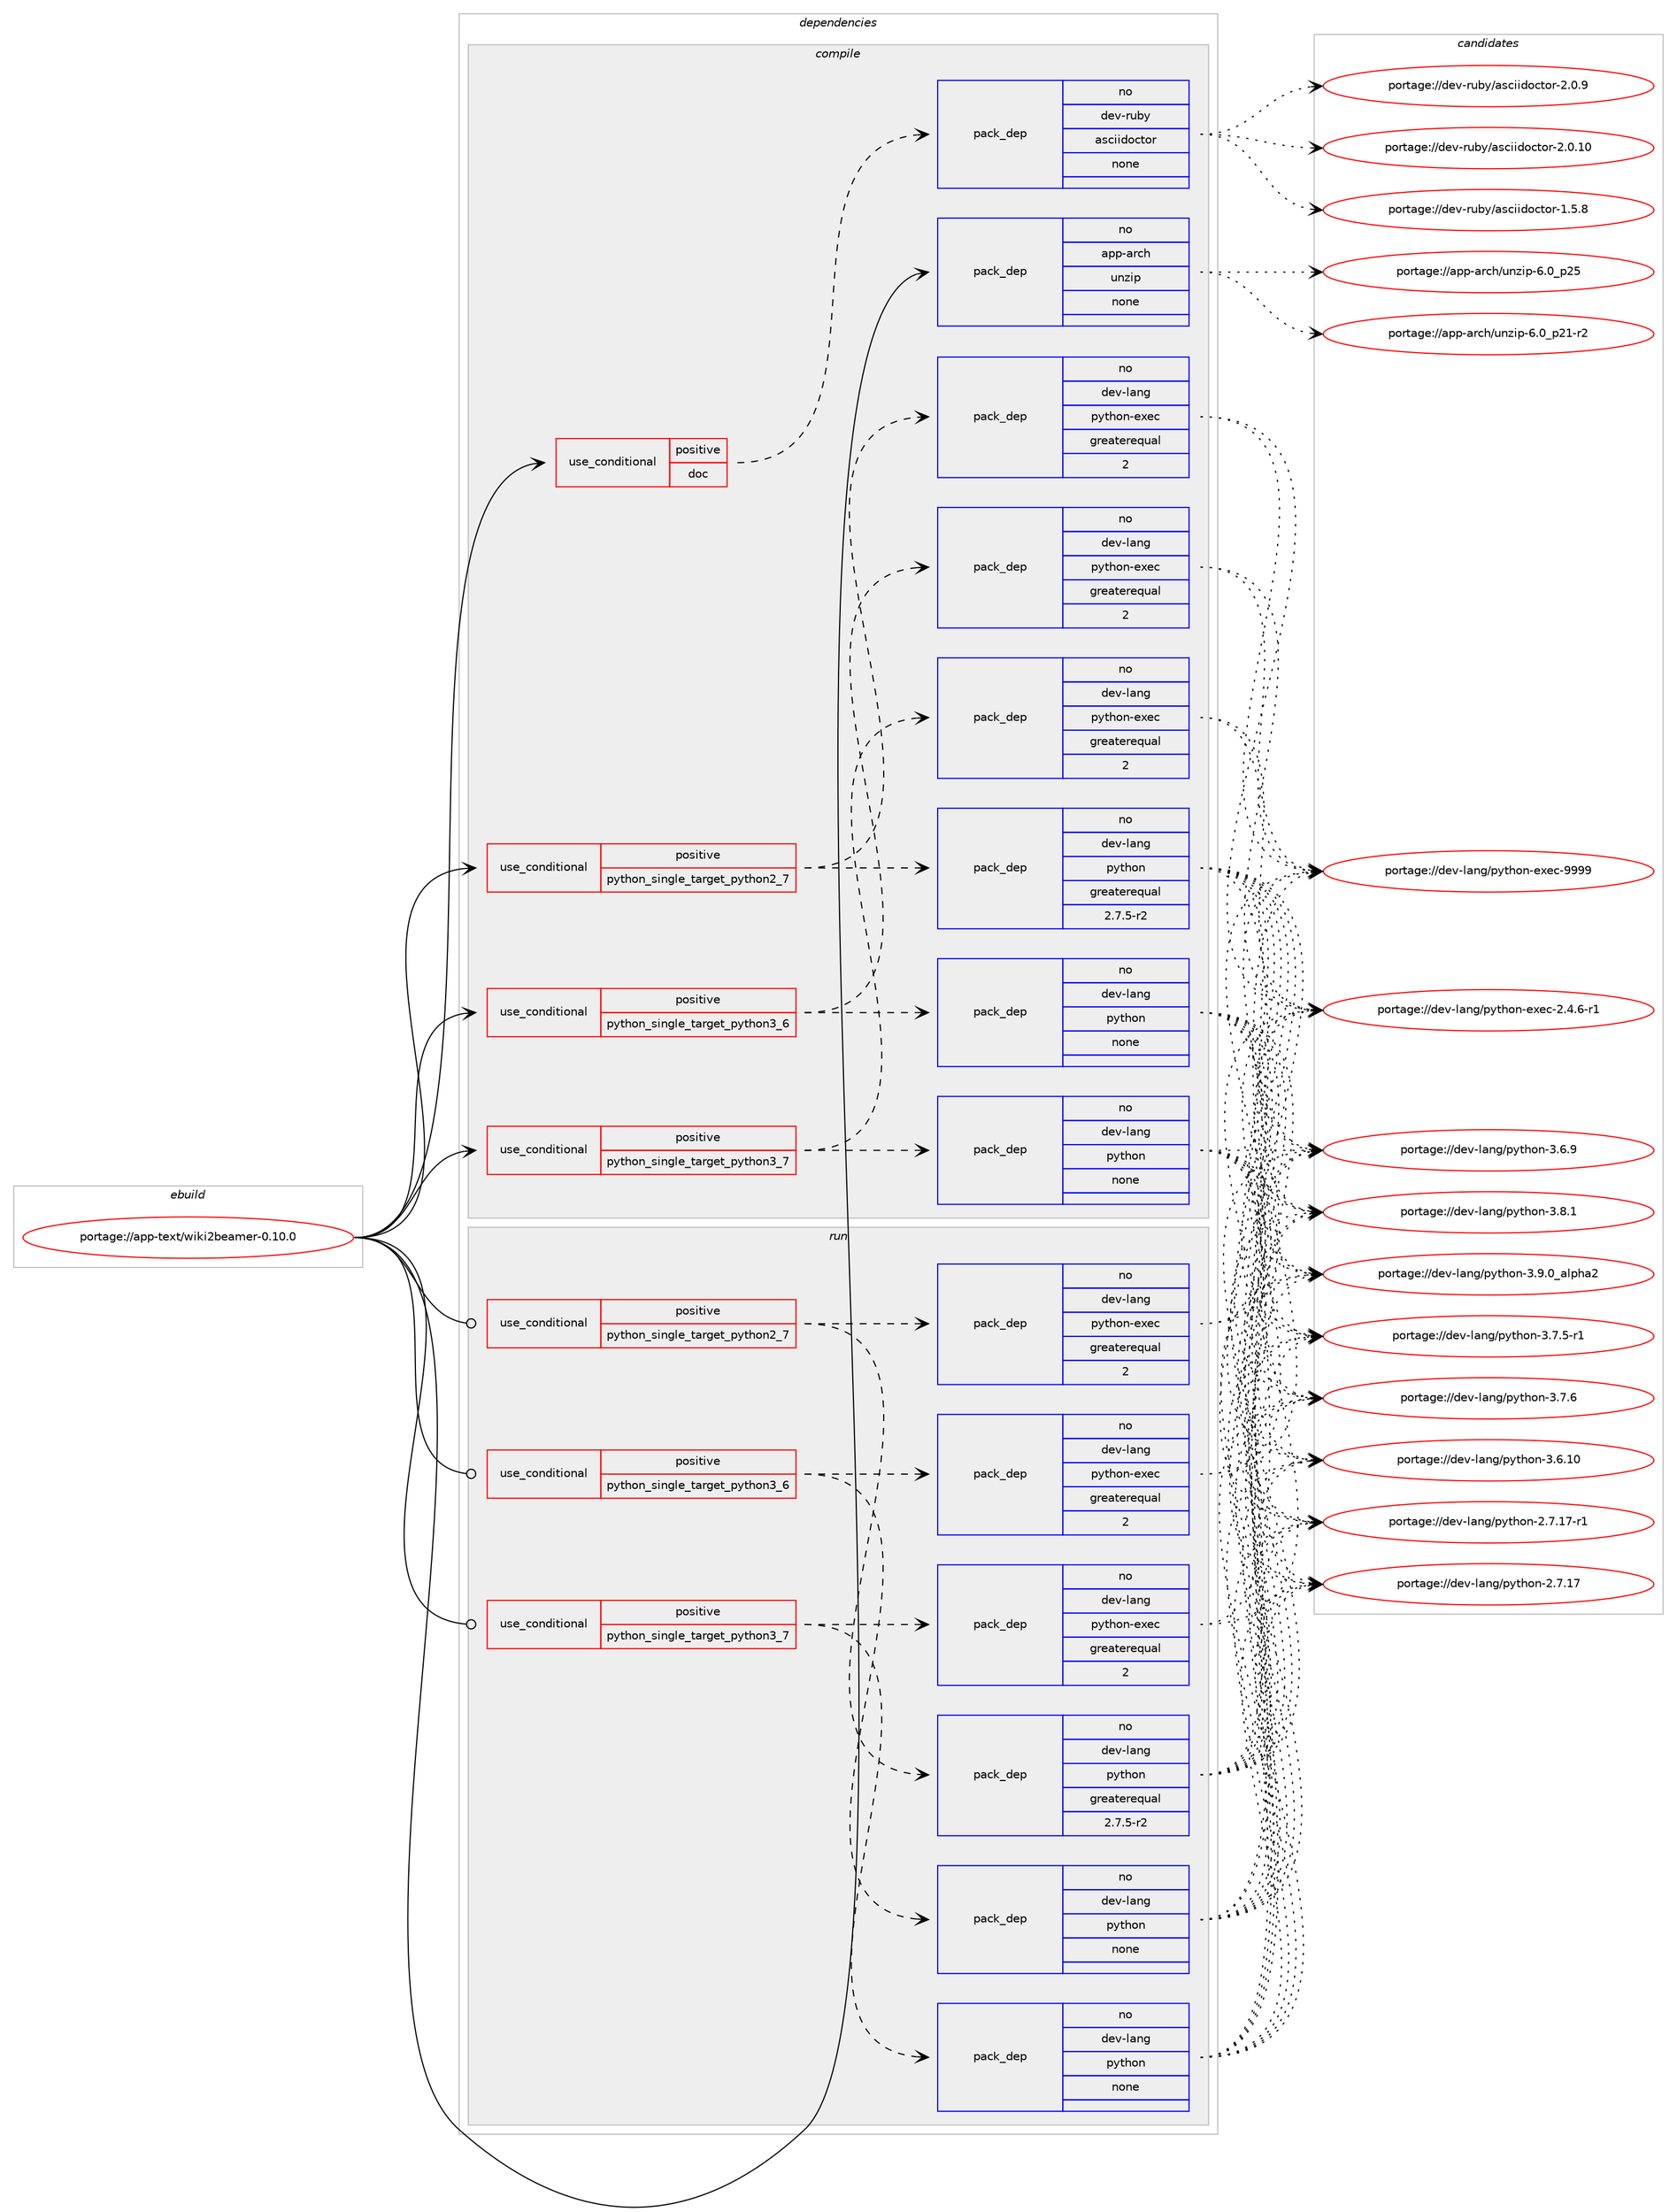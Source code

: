 digraph prolog {

# *************
# Graph options
# *************

newrank=true;
concentrate=true;
compound=true;
graph [rankdir=LR,fontname=Helvetica,fontsize=10,ranksep=1.5];#, ranksep=2.5, nodesep=0.2];
edge  [arrowhead=vee];
node  [fontname=Helvetica,fontsize=10];

# **********
# The ebuild
# **********

subgraph cluster_leftcol {
color=gray;
label=<<i>ebuild</i>>;
id [label="portage://app-text/wiki2beamer-0.10.0", color=red, width=4, href="../app-text/wiki2beamer-0.10.0.svg"];
}

# ****************
# The dependencies
# ****************

subgraph cluster_midcol {
color=gray;
label=<<i>dependencies</i>>;
subgraph cluster_compile {
fillcolor="#eeeeee";
style=filled;
label=<<i>compile</i>>;
subgraph cond139345 {
dependency591579 [label=<<TABLE BORDER="0" CELLBORDER="1" CELLSPACING="0" CELLPADDING="4"><TR><TD ROWSPAN="3" CELLPADDING="10">use_conditional</TD></TR><TR><TD>positive</TD></TR><TR><TD>doc</TD></TR></TABLE>>, shape=none, color=red];
subgraph pack444349 {
dependency591580 [label=<<TABLE BORDER="0" CELLBORDER="1" CELLSPACING="0" CELLPADDING="4" WIDTH="220"><TR><TD ROWSPAN="6" CELLPADDING="30">pack_dep</TD></TR><TR><TD WIDTH="110">no</TD></TR><TR><TD>dev-ruby</TD></TR><TR><TD>asciidoctor</TD></TR><TR><TD>none</TD></TR><TR><TD></TD></TR></TABLE>>, shape=none, color=blue];
}
dependency591579:e -> dependency591580:w [weight=20,style="dashed",arrowhead="vee"];
}
id:e -> dependency591579:w [weight=20,style="solid",arrowhead="vee"];
subgraph cond139346 {
dependency591581 [label=<<TABLE BORDER="0" CELLBORDER="1" CELLSPACING="0" CELLPADDING="4"><TR><TD ROWSPAN="3" CELLPADDING="10">use_conditional</TD></TR><TR><TD>positive</TD></TR><TR><TD>python_single_target_python2_7</TD></TR></TABLE>>, shape=none, color=red];
subgraph pack444350 {
dependency591582 [label=<<TABLE BORDER="0" CELLBORDER="1" CELLSPACING="0" CELLPADDING="4" WIDTH="220"><TR><TD ROWSPAN="6" CELLPADDING="30">pack_dep</TD></TR><TR><TD WIDTH="110">no</TD></TR><TR><TD>dev-lang</TD></TR><TR><TD>python</TD></TR><TR><TD>greaterequal</TD></TR><TR><TD>2.7.5-r2</TD></TR></TABLE>>, shape=none, color=blue];
}
dependency591581:e -> dependency591582:w [weight=20,style="dashed",arrowhead="vee"];
subgraph pack444351 {
dependency591583 [label=<<TABLE BORDER="0" CELLBORDER="1" CELLSPACING="0" CELLPADDING="4" WIDTH="220"><TR><TD ROWSPAN="6" CELLPADDING="30">pack_dep</TD></TR><TR><TD WIDTH="110">no</TD></TR><TR><TD>dev-lang</TD></TR><TR><TD>python-exec</TD></TR><TR><TD>greaterequal</TD></TR><TR><TD>2</TD></TR></TABLE>>, shape=none, color=blue];
}
dependency591581:e -> dependency591583:w [weight=20,style="dashed",arrowhead="vee"];
}
id:e -> dependency591581:w [weight=20,style="solid",arrowhead="vee"];
subgraph cond139347 {
dependency591584 [label=<<TABLE BORDER="0" CELLBORDER="1" CELLSPACING="0" CELLPADDING="4"><TR><TD ROWSPAN="3" CELLPADDING="10">use_conditional</TD></TR><TR><TD>positive</TD></TR><TR><TD>python_single_target_python3_6</TD></TR></TABLE>>, shape=none, color=red];
subgraph pack444352 {
dependency591585 [label=<<TABLE BORDER="0" CELLBORDER="1" CELLSPACING="0" CELLPADDING="4" WIDTH="220"><TR><TD ROWSPAN="6" CELLPADDING="30">pack_dep</TD></TR><TR><TD WIDTH="110">no</TD></TR><TR><TD>dev-lang</TD></TR><TR><TD>python</TD></TR><TR><TD>none</TD></TR><TR><TD></TD></TR></TABLE>>, shape=none, color=blue];
}
dependency591584:e -> dependency591585:w [weight=20,style="dashed",arrowhead="vee"];
subgraph pack444353 {
dependency591586 [label=<<TABLE BORDER="0" CELLBORDER="1" CELLSPACING="0" CELLPADDING="4" WIDTH="220"><TR><TD ROWSPAN="6" CELLPADDING="30">pack_dep</TD></TR><TR><TD WIDTH="110">no</TD></TR><TR><TD>dev-lang</TD></TR><TR><TD>python-exec</TD></TR><TR><TD>greaterequal</TD></TR><TR><TD>2</TD></TR></TABLE>>, shape=none, color=blue];
}
dependency591584:e -> dependency591586:w [weight=20,style="dashed",arrowhead="vee"];
}
id:e -> dependency591584:w [weight=20,style="solid",arrowhead="vee"];
subgraph cond139348 {
dependency591587 [label=<<TABLE BORDER="0" CELLBORDER="1" CELLSPACING="0" CELLPADDING="4"><TR><TD ROWSPAN="3" CELLPADDING="10">use_conditional</TD></TR><TR><TD>positive</TD></TR><TR><TD>python_single_target_python3_7</TD></TR></TABLE>>, shape=none, color=red];
subgraph pack444354 {
dependency591588 [label=<<TABLE BORDER="0" CELLBORDER="1" CELLSPACING="0" CELLPADDING="4" WIDTH="220"><TR><TD ROWSPAN="6" CELLPADDING="30">pack_dep</TD></TR><TR><TD WIDTH="110">no</TD></TR><TR><TD>dev-lang</TD></TR><TR><TD>python</TD></TR><TR><TD>none</TD></TR><TR><TD></TD></TR></TABLE>>, shape=none, color=blue];
}
dependency591587:e -> dependency591588:w [weight=20,style="dashed",arrowhead="vee"];
subgraph pack444355 {
dependency591589 [label=<<TABLE BORDER="0" CELLBORDER="1" CELLSPACING="0" CELLPADDING="4" WIDTH="220"><TR><TD ROWSPAN="6" CELLPADDING="30">pack_dep</TD></TR><TR><TD WIDTH="110">no</TD></TR><TR><TD>dev-lang</TD></TR><TR><TD>python-exec</TD></TR><TR><TD>greaterequal</TD></TR><TR><TD>2</TD></TR></TABLE>>, shape=none, color=blue];
}
dependency591587:e -> dependency591589:w [weight=20,style="dashed",arrowhead="vee"];
}
id:e -> dependency591587:w [weight=20,style="solid",arrowhead="vee"];
subgraph pack444356 {
dependency591590 [label=<<TABLE BORDER="0" CELLBORDER="1" CELLSPACING="0" CELLPADDING="4" WIDTH="220"><TR><TD ROWSPAN="6" CELLPADDING="30">pack_dep</TD></TR><TR><TD WIDTH="110">no</TD></TR><TR><TD>app-arch</TD></TR><TR><TD>unzip</TD></TR><TR><TD>none</TD></TR><TR><TD></TD></TR></TABLE>>, shape=none, color=blue];
}
id:e -> dependency591590:w [weight=20,style="solid",arrowhead="vee"];
}
subgraph cluster_compileandrun {
fillcolor="#eeeeee";
style=filled;
label=<<i>compile and run</i>>;
}
subgraph cluster_run {
fillcolor="#eeeeee";
style=filled;
label=<<i>run</i>>;
subgraph cond139349 {
dependency591591 [label=<<TABLE BORDER="0" CELLBORDER="1" CELLSPACING="0" CELLPADDING="4"><TR><TD ROWSPAN="3" CELLPADDING="10">use_conditional</TD></TR><TR><TD>positive</TD></TR><TR><TD>python_single_target_python2_7</TD></TR></TABLE>>, shape=none, color=red];
subgraph pack444357 {
dependency591592 [label=<<TABLE BORDER="0" CELLBORDER="1" CELLSPACING="0" CELLPADDING="4" WIDTH="220"><TR><TD ROWSPAN="6" CELLPADDING="30">pack_dep</TD></TR><TR><TD WIDTH="110">no</TD></TR><TR><TD>dev-lang</TD></TR><TR><TD>python</TD></TR><TR><TD>greaterequal</TD></TR><TR><TD>2.7.5-r2</TD></TR></TABLE>>, shape=none, color=blue];
}
dependency591591:e -> dependency591592:w [weight=20,style="dashed",arrowhead="vee"];
subgraph pack444358 {
dependency591593 [label=<<TABLE BORDER="0" CELLBORDER="1" CELLSPACING="0" CELLPADDING="4" WIDTH="220"><TR><TD ROWSPAN="6" CELLPADDING="30">pack_dep</TD></TR><TR><TD WIDTH="110">no</TD></TR><TR><TD>dev-lang</TD></TR><TR><TD>python-exec</TD></TR><TR><TD>greaterequal</TD></TR><TR><TD>2</TD></TR></TABLE>>, shape=none, color=blue];
}
dependency591591:e -> dependency591593:w [weight=20,style="dashed",arrowhead="vee"];
}
id:e -> dependency591591:w [weight=20,style="solid",arrowhead="odot"];
subgraph cond139350 {
dependency591594 [label=<<TABLE BORDER="0" CELLBORDER="1" CELLSPACING="0" CELLPADDING="4"><TR><TD ROWSPAN="3" CELLPADDING="10">use_conditional</TD></TR><TR><TD>positive</TD></TR><TR><TD>python_single_target_python3_6</TD></TR></TABLE>>, shape=none, color=red];
subgraph pack444359 {
dependency591595 [label=<<TABLE BORDER="0" CELLBORDER="1" CELLSPACING="0" CELLPADDING="4" WIDTH="220"><TR><TD ROWSPAN="6" CELLPADDING="30">pack_dep</TD></TR><TR><TD WIDTH="110">no</TD></TR><TR><TD>dev-lang</TD></TR><TR><TD>python</TD></TR><TR><TD>none</TD></TR><TR><TD></TD></TR></TABLE>>, shape=none, color=blue];
}
dependency591594:e -> dependency591595:w [weight=20,style="dashed",arrowhead="vee"];
subgraph pack444360 {
dependency591596 [label=<<TABLE BORDER="0" CELLBORDER="1" CELLSPACING="0" CELLPADDING="4" WIDTH="220"><TR><TD ROWSPAN="6" CELLPADDING="30">pack_dep</TD></TR><TR><TD WIDTH="110">no</TD></TR><TR><TD>dev-lang</TD></TR><TR><TD>python-exec</TD></TR><TR><TD>greaterequal</TD></TR><TR><TD>2</TD></TR></TABLE>>, shape=none, color=blue];
}
dependency591594:e -> dependency591596:w [weight=20,style="dashed",arrowhead="vee"];
}
id:e -> dependency591594:w [weight=20,style="solid",arrowhead="odot"];
subgraph cond139351 {
dependency591597 [label=<<TABLE BORDER="0" CELLBORDER="1" CELLSPACING="0" CELLPADDING="4"><TR><TD ROWSPAN="3" CELLPADDING="10">use_conditional</TD></TR><TR><TD>positive</TD></TR><TR><TD>python_single_target_python3_7</TD></TR></TABLE>>, shape=none, color=red];
subgraph pack444361 {
dependency591598 [label=<<TABLE BORDER="0" CELLBORDER="1" CELLSPACING="0" CELLPADDING="4" WIDTH="220"><TR><TD ROWSPAN="6" CELLPADDING="30">pack_dep</TD></TR><TR><TD WIDTH="110">no</TD></TR><TR><TD>dev-lang</TD></TR><TR><TD>python</TD></TR><TR><TD>none</TD></TR><TR><TD></TD></TR></TABLE>>, shape=none, color=blue];
}
dependency591597:e -> dependency591598:w [weight=20,style="dashed",arrowhead="vee"];
subgraph pack444362 {
dependency591599 [label=<<TABLE BORDER="0" CELLBORDER="1" CELLSPACING="0" CELLPADDING="4" WIDTH="220"><TR><TD ROWSPAN="6" CELLPADDING="30">pack_dep</TD></TR><TR><TD WIDTH="110">no</TD></TR><TR><TD>dev-lang</TD></TR><TR><TD>python-exec</TD></TR><TR><TD>greaterequal</TD></TR><TR><TD>2</TD></TR></TABLE>>, shape=none, color=blue];
}
dependency591597:e -> dependency591599:w [weight=20,style="dashed",arrowhead="vee"];
}
id:e -> dependency591597:w [weight=20,style="solid",arrowhead="odot"];
}
}

# **************
# The candidates
# **************

subgraph cluster_choices {
rank=same;
color=gray;
label=<<i>candidates</i>>;

subgraph choice444349 {
color=black;
nodesep=1;
choice100101118451141179812147971159910510510011199116111114455046484657 [label="portage://dev-ruby/asciidoctor-2.0.9", color=red, width=4,href="../dev-ruby/asciidoctor-2.0.9.svg"];
choice10010111845114117981214797115991051051001119911611111445504648464948 [label="portage://dev-ruby/asciidoctor-2.0.10", color=red, width=4,href="../dev-ruby/asciidoctor-2.0.10.svg"];
choice100101118451141179812147971159910510510011199116111114454946534656 [label="portage://dev-ruby/asciidoctor-1.5.8", color=red, width=4,href="../dev-ruby/asciidoctor-1.5.8.svg"];
dependency591580:e -> choice100101118451141179812147971159910510510011199116111114455046484657:w [style=dotted,weight="100"];
dependency591580:e -> choice10010111845114117981214797115991051051001119911611111445504648464948:w [style=dotted,weight="100"];
dependency591580:e -> choice100101118451141179812147971159910510510011199116111114454946534656:w [style=dotted,weight="100"];
}
subgraph choice444350 {
color=black;
nodesep=1;
choice10010111845108971101034711212111610411111045514657464895971081121049750 [label="portage://dev-lang/python-3.9.0_alpha2", color=red, width=4,href="../dev-lang/python-3.9.0_alpha2.svg"];
choice100101118451089711010347112121116104111110455146564649 [label="portage://dev-lang/python-3.8.1", color=red, width=4,href="../dev-lang/python-3.8.1.svg"];
choice100101118451089711010347112121116104111110455146554654 [label="portage://dev-lang/python-3.7.6", color=red, width=4,href="../dev-lang/python-3.7.6.svg"];
choice1001011184510897110103471121211161041111104551465546534511449 [label="portage://dev-lang/python-3.7.5-r1", color=red, width=4,href="../dev-lang/python-3.7.5-r1.svg"];
choice100101118451089711010347112121116104111110455146544657 [label="portage://dev-lang/python-3.6.9", color=red, width=4,href="../dev-lang/python-3.6.9.svg"];
choice10010111845108971101034711212111610411111045514654464948 [label="portage://dev-lang/python-3.6.10", color=red, width=4,href="../dev-lang/python-3.6.10.svg"];
choice100101118451089711010347112121116104111110455046554649554511449 [label="portage://dev-lang/python-2.7.17-r1", color=red, width=4,href="../dev-lang/python-2.7.17-r1.svg"];
choice10010111845108971101034711212111610411111045504655464955 [label="portage://dev-lang/python-2.7.17", color=red, width=4,href="../dev-lang/python-2.7.17.svg"];
dependency591582:e -> choice10010111845108971101034711212111610411111045514657464895971081121049750:w [style=dotted,weight="100"];
dependency591582:e -> choice100101118451089711010347112121116104111110455146564649:w [style=dotted,weight="100"];
dependency591582:e -> choice100101118451089711010347112121116104111110455146554654:w [style=dotted,weight="100"];
dependency591582:e -> choice1001011184510897110103471121211161041111104551465546534511449:w [style=dotted,weight="100"];
dependency591582:e -> choice100101118451089711010347112121116104111110455146544657:w [style=dotted,weight="100"];
dependency591582:e -> choice10010111845108971101034711212111610411111045514654464948:w [style=dotted,weight="100"];
dependency591582:e -> choice100101118451089711010347112121116104111110455046554649554511449:w [style=dotted,weight="100"];
dependency591582:e -> choice10010111845108971101034711212111610411111045504655464955:w [style=dotted,weight="100"];
}
subgraph choice444351 {
color=black;
nodesep=1;
choice10010111845108971101034711212111610411111045101120101994557575757 [label="portage://dev-lang/python-exec-9999", color=red, width=4,href="../dev-lang/python-exec-9999.svg"];
choice10010111845108971101034711212111610411111045101120101994550465246544511449 [label="portage://dev-lang/python-exec-2.4.6-r1", color=red, width=4,href="../dev-lang/python-exec-2.4.6-r1.svg"];
dependency591583:e -> choice10010111845108971101034711212111610411111045101120101994557575757:w [style=dotted,weight="100"];
dependency591583:e -> choice10010111845108971101034711212111610411111045101120101994550465246544511449:w [style=dotted,weight="100"];
}
subgraph choice444352 {
color=black;
nodesep=1;
choice10010111845108971101034711212111610411111045514657464895971081121049750 [label="portage://dev-lang/python-3.9.0_alpha2", color=red, width=4,href="../dev-lang/python-3.9.0_alpha2.svg"];
choice100101118451089711010347112121116104111110455146564649 [label="portage://dev-lang/python-3.8.1", color=red, width=4,href="../dev-lang/python-3.8.1.svg"];
choice100101118451089711010347112121116104111110455146554654 [label="portage://dev-lang/python-3.7.6", color=red, width=4,href="../dev-lang/python-3.7.6.svg"];
choice1001011184510897110103471121211161041111104551465546534511449 [label="portage://dev-lang/python-3.7.5-r1", color=red, width=4,href="../dev-lang/python-3.7.5-r1.svg"];
choice100101118451089711010347112121116104111110455146544657 [label="portage://dev-lang/python-3.6.9", color=red, width=4,href="../dev-lang/python-3.6.9.svg"];
choice10010111845108971101034711212111610411111045514654464948 [label="portage://dev-lang/python-3.6.10", color=red, width=4,href="../dev-lang/python-3.6.10.svg"];
choice100101118451089711010347112121116104111110455046554649554511449 [label="portage://dev-lang/python-2.7.17-r1", color=red, width=4,href="../dev-lang/python-2.7.17-r1.svg"];
choice10010111845108971101034711212111610411111045504655464955 [label="portage://dev-lang/python-2.7.17", color=red, width=4,href="../dev-lang/python-2.7.17.svg"];
dependency591585:e -> choice10010111845108971101034711212111610411111045514657464895971081121049750:w [style=dotted,weight="100"];
dependency591585:e -> choice100101118451089711010347112121116104111110455146564649:w [style=dotted,weight="100"];
dependency591585:e -> choice100101118451089711010347112121116104111110455146554654:w [style=dotted,weight="100"];
dependency591585:e -> choice1001011184510897110103471121211161041111104551465546534511449:w [style=dotted,weight="100"];
dependency591585:e -> choice100101118451089711010347112121116104111110455146544657:w [style=dotted,weight="100"];
dependency591585:e -> choice10010111845108971101034711212111610411111045514654464948:w [style=dotted,weight="100"];
dependency591585:e -> choice100101118451089711010347112121116104111110455046554649554511449:w [style=dotted,weight="100"];
dependency591585:e -> choice10010111845108971101034711212111610411111045504655464955:w [style=dotted,weight="100"];
}
subgraph choice444353 {
color=black;
nodesep=1;
choice10010111845108971101034711212111610411111045101120101994557575757 [label="portage://dev-lang/python-exec-9999", color=red, width=4,href="../dev-lang/python-exec-9999.svg"];
choice10010111845108971101034711212111610411111045101120101994550465246544511449 [label="portage://dev-lang/python-exec-2.4.6-r1", color=red, width=4,href="../dev-lang/python-exec-2.4.6-r1.svg"];
dependency591586:e -> choice10010111845108971101034711212111610411111045101120101994557575757:w [style=dotted,weight="100"];
dependency591586:e -> choice10010111845108971101034711212111610411111045101120101994550465246544511449:w [style=dotted,weight="100"];
}
subgraph choice444354 {
color=black;
nodesep=1;
choice10010111845108971101034711212111610411111045514657464895971081121049750 [label="portage://dev-lang/python-3.9.0_alpha2", color=red, width=4,href="../dev-lang/python-3.9.0_alpha2.svg"];
choice100101118451089711010347112121116104111110455146564649 [label="portage://dev-lang/python-3.8.1", color=red, width=4,href="../dev-lang/python-3.8.1.svg"];
choice100101118451089711010347112121116104111110455146554654 [label="portage://dev-lang/python-3.7.6", color=red, width=4,href="../dev-lang/python-3.7.6.svg"];
choice1001011184510897110103471121211161041111104551465546534511449 [label="portage://dev-lang/python-3.7.5-r1", color=red, width=4,href="../dev-lang/python-3.7.5-r1.svg"];
choice100101118451089711010347112121116104111110455146544657 [label="portage://dev-lang/python-3.6.9", color=red, width=4,href="../dev-lang/python-3.6.9.svg"];
choice10010111845108971101034711212111610411111045514654464948 [label="portage://dev-lang/python-3.6.10", color=red, width=4,href="../dev-lang/python-3.6.10.svg"];
choice100101118451089711010347112121116104111110455046554649554511449 [label="portage://dev-lang/python-2.7.17-r1", color=red, width=4,href="../dev-lang/python-2.7.17-r1.svg"];
choice10010111845108971101034711212111610411111045504655464955 [label="portage://dev-lang/python-2.7.17", color=red, width=4,href="../dev-lang/python-2.7.17.svg"];
dependency591588:e -> choice10010111845108971101034711212111610411111045514657464895971081121049750:w [style=dotted,weight="100"];
dependency591588:e -> choice100101118451089711010347112121116104111110455146564649:w [style=dotted,weight="100"];
dependency591588:e -> choice100101118451089711010347112121116104111110455146554654:w [style=dotted,weight="100"];
dependency591588:e -> choice1001011184510897110103471121211161041111104551465546534511449:w [style=dotted,weight="100"];
dependency591588:e -> choice100101118451089711010347112121116104111110455146544657:w [style=dotted,weight="100"];
dependency591588:e -> choice10010111845108971101034711212111610411111045514654464948:w [style=dotted,weight="100"];
dependency591588:e -> choice100101118451089711010347112121116104111110455046554649554511449:w [style=dotted,weight="100"];
dependency591588:e -> choice10010111845108971101034711212111610411111045504655464955:w [style=dotted,weight="100"];
}
subgraph choice444355 {
color=black;
nodesep=1;
choice10010111845108971101034711212111610411111045101120101994557575757 [label="portage://dev-lang/python-exec-9999", color=red, width=4,href="../dev-lang/python-exec-9999.svg"];
choice10010111845108971101034711212111610411111045101120101994550465246544511449 [label="portage://dev-lang/python-exec-2.4.6-r1", color=red, width=4,href="../dev-lang/python-exec-2.4.6-r1.svg"];
dependency591589:e -> choice10010111845108971101034711212111610411111045101120101994557575757:w [style=dotted,weight="100"];
dependency591589:e -> choice10010111845108971101034711212111610411111045101120101994550465246544511449:w [style=dotted,weight="100"];
}
subgraph choice444356 {
color=black;
nodesep=1;
choice971121124597114991044711711012210511245544648951125053 [label="portage://app-arch/unzip-6.0_p25", color=red, width=4,href="../app-arch/unzip-6.0_p25.svg"];
choice9711211245971149910447117110122105112455446489511250494511450 [label="portage://app-arch/unzip-6.0_p21-r2", color=red, width=4,href="../app-arch/unzip-6.0_p21-r2.svg"];
dependency591590:e -> choice971121124597114991044711711012210511245544648951125053:w [style=dotted,weight="100"];
dependency591590:e -> choice9711211245971149910447117110122105112455446489511250494511450:w [style=dotted,weight="100"];
}
subgraph choice444357 {
color=black;
nodesep=1;
choice10010111845108971101034711212111610411111045514657464895971081121049750 [label="portage://dev-lang/python-3.9.0_alpha2", color=red, width=4,href="../dev-lang/python-3.9.0_alpha2.svg"];
choice100101118451089711010347112121116104111110455146564649 [label="portage://dev-lang/python-3.8.1", color=red, width=4,href="../dev-lang/python-3.8.1.svg"];
choice100101118451089711010347112121116104111110455146554654 [label="portage://dev-lang/python-3.7.6", color=red, width=4,href="../dev-lang/python-3.7.6.svg"];
choice1001011184510897110103471121211161041111104551465546534511449 [label="portage://dev-lang/python-3.7.5-r1", color=red, width=4,href="../dev-lang/python-3.7.5-r1.svg"];
choice100101118451089711010347112121116104111110455146544657 [label="portage://dev-lang/python-3.6.9", color=red, width=4,href="../dev-lang/python-3.6.9.svg"];
choice10010111845108971101034711212111610411111045514654464948 [label="portage://dev-lang/python-3.6.10", color=red, width=4,href="../dev-lang/python-3.6.10.svg"];
choice100101118451089711010347112121116104111110455046554649554511449 [label="portage://dev-lang/python-2.7.17-r1", color=red, width=4,href="../dev-lang/python-2.7.17-r1.svg"];
choice10010111845108971101034711212111610411111045504655464955 [label="portage://dev-lang/python-2.7.17", color=red, width=4,href="../dev-lang/python-2.7.17.svg"];
dependency591592:e -> choice10010111845108971101034711212111610411111045514657464895971081121049750:w [style=dotted,weight="100"];
dependency591592:e -> choice100101118451089711010347112121116104111110455146564649:w [style=dotted,weight="100"];
dependency591592:e -> choice100101118451089711010347112121116104111110455146554654:w [style=dotted,weight="100"];
dependency591592:e -> choice1001011184510897110103471121211161041111104551465546534511449:w [style=dotted,weight="100"];
dependency591592:e -> choice100101118451089711010347112121116104111110455146544657:w [style=dotted,weight="100"];
dependency591592:e -> choice10010111845108971101034711212111610411111045514654464948:w [style=dotted,weight="100"];
dependency591592:e -> choice100101118451089711010347112121116104111110455046554649554511449:w [style=dotted,weight="100"];
dependency591592:e -> choice10010111845108971101034711212111610411111045504655464955:w [style=dotted,weight="100"];
}
subgraph choice444358 {
color=black;
nodesep=1;
choice10010111845108971101034711212111610411111045101120101994557575757 [label="portage://dev-lang/python-exec-9999", color=red, width=4,href="../dev-lang/python-exec-9999.svg"];
choice10010111845108971101034711212111610411111045101120101994550465246544511449 [label="portage://dev-lang/python-exec-2.4.6-r1", color=red, width=4,href="../dev-lang/python-exec-2.4.6-r1.svg"];
dependency591593:e -> choice10010111845108971101034711212111610411111045101120101994557575757:w [style=dotted,weight="100"];
dependency591593:e -> choice10010111845108971101034711212111610411111045101120101994550465246544511449:w [style=dotted,weight="100"];
}
subgraph choice444359 {
color=black;
nodesep=1;
choice10010111845108971101034711212111610411111045514657464895971081121049750 [label="portage://dev-lang/python-3.9.0_alpha2", color=red, width=4,href="../dev-lang/python-3.9.0_alpha2.svg"];
choice100101118451089711010347112121116104111110455146564649 [label="portage://dev-lang/python-3.8.1", color=red, width=4,href="../dev-lang/python-3.8.1.svg"];
choice100101118451089711010347112121116104111110455146554654 [label="portage://dev-lang/python-3.7.6", color=red, width=4,href="../dev-lang/python-3.7.6.svg"];
choice1001011184510897110103471121211161041111104551465546534511449 [label="portage://dev-lang/python-3.7.5-r1", color=red, width=4,href="../dev-lang/python-3.7.5-r1.svg"];
choice100101118451089711010347112121116104111110455146544657 [label="portage://dev-lang/python-3.6.9", color=red, width=4,href="../dev-lang/python-3.6.9.svg"];
choice10010111845108971101034711212111610411111045514654464948 [label="portage://dev-lang/python-3.6.10", color=red, width=4,href="../dev-lang/python-3.6.10.svg"];
choice100101118451089711010347112121116104111110455046554649554511449 [label="portage://dev-lang/python-2.7.17-r1", color=red, width=4,href="../dev-lang/python-2.7.17-r1.svg"];
choice10010111845108971101034711212111610411111045504655464955 [label="portage://dev-lang/python-2.7.17", color=red, width=4,href="../dev-lang/python-2.7.17.svg"];
dependency591595:e -> choice10010111845108971101034711212111610411111045514657464895971081121049750:w [style=dotted,weight="100"];
dependency591595:e -> choice100101118451089711010347112121116104111110455146564649:w [style=dotted,weight="100"];
dependency591595:e -> choice100101118451089711010347112121116104111110455146554654:w [style=dotted,weight="100"];
dependency591595:e -> choice1001011184510897110103471121211161041111104551465546534511449:w [style=dotted,weight="100"];
dependency591595:e -> choice100101118451089711010347112121116104111110455146544657:w [style=dotted,weight="100"];
dependency591595:e -> choice10010111845108971101034711212111610411111045514654464948:w [style=dotted,weight="100"];
dependency591595:e -> choice100101118451089711010347112121116104111110455046554649554511449:w [style=dotted,weight="100"];
dependency591595:e -> choice10010111845108971101034711212111610411111045504655464955:w [style=dotted,weight="100"];
}
subgraph choice444360 {
color=black;
nodesep=1;
choice10010111845108971101034711212111610411111045101120101994557575757 [label="portage://dev-lang/python-exec-9999", color=red, width=4,href="../dev-lang/python-exec-9999.svg"];
choice10010111845108971101034711212111610411111045101120101994550465246544511449 [label="portage://dev-lang/python-exec-2.4.6-r1", color=red, width=4,href="../dev-lang/python-exec-2.4.6-r1.svg"];
dependency591596:e -> choice10010111845108971101034711212111610411111045101120101994557575757:w [style=dotted,weight="100"];
dependency591596:e -> choice10010111845108971101034711212111610411111045101120101994550465246544511449:w [style=dotted,weight="100"];
}
subgraph choice444361 {
color=black;
nodesep=1;
choice10010111845108971101034711212111610411111045514657464895971081121049750 [label="portage://dev-lang/python-3.9.0_alpha2", color=red, width=4,href="../dev-lang/python-3.9.0_alpha2.svg"];
choice100101118451089711010347112121116104111110455146564649 [label="portage://dev-lang/python-3.8.1", color=red, width=4,href="../dev-lang/python-3.8.1.svg"];
choice100101118451089711010347112121116104111110455146554654 [label="portage://dev-lang/python-3.7.6", color=red, width=4,href="../dev-lang/python-3.7.6.svg"];
choice1001011184510897110103471121211161041111104551465546534511449 [label="portage://dev-lang/python-3.7.5-r1", color=red, width=4,href="../dev-lang/python-3.7.5-r1.svg"];
choice100101118451089711010347112121116104111110455146544657 [label="portage://dev-lang/python-3.6.9", color=red, width=4,href="../dev-lang/python-3.6.9.svg"];
choice10010111845108971101034711212111610411111045514654464948 [label="portage://dev-lang/python-3.6.10", color=red, width=4,href="../dev-lang/python-3.6.10.svg"];
choice100101118451089711010347112121116104111110455046554649554511449 [label="portage://dev-lang/python-2.7.17-r1", color=red, width=4,href="../dev-lang/python-2.7.17-r1.svg"];
choice10010111845108971101034711212111610411111045504655464955 [label="portage://dev-lang/python-2.7.17", color=red, width=4,href="../dev-lang/python-2.7.17.svg"];
dependency591598:e -> choice10010111845108971101034711212111610411111045514657464895971081121049750:w [style=dotted,weight="100"];
dependency591598:e -> choice100101118451089711010347112121116104111110455146564649:w [style=dotted,weight="100"];
dependency591598:e -> choice100101118451089711010347112121116104111110455146554654:w [style=dotted,weight="100"];
dependency591598:e -> choice1001011184510897110103471121211161041111104551465546534511449:w [style=dotted,weight="100"];
dependency591598:e -> choice100101118451089711010347112121116104111110455146544657:w [style=dotted,weight="100"];
dependency591598:e -> choice10010111845108971101034711212111610411111045514654464948:w [style=dotted,weight="100"];
dependency591598:e -> choice100101118451089711010347112121116104111110455046554649554511449:w [style=dotted,weight="100"];
dependency591598:e -> choice10010111845108971101034711212111610411111045504655464955:w [style=dotted,weight="100"];
}
subgraph choice444362 {
color=black;
nodesep=1;
choice10010111845108971101034711212111610411111045101120101994557575757 [label="portage://dev-lang/python-exec-9999", color=red, width=4,href="../dev-lang/python-exec-9999.svg"];
choice10010111845108971101034711212111610411111045101120101994550465246544511449 [label="portage://dev-lang/python-exec-2.4.6-r1", color=red, width=4,href="../dev-lang/python-exec-2.4.6-r1.svg"];
dependency591599:e -> choice10010111845108971101034711212111610411111045101120101994557575757:w [style=dotted,weight="100"];
dependency591599:e -> choice10010111845108971101034711212111610411111045101120101994550465246544511449:w [style=dotted,weight="100"];
}
}

}
